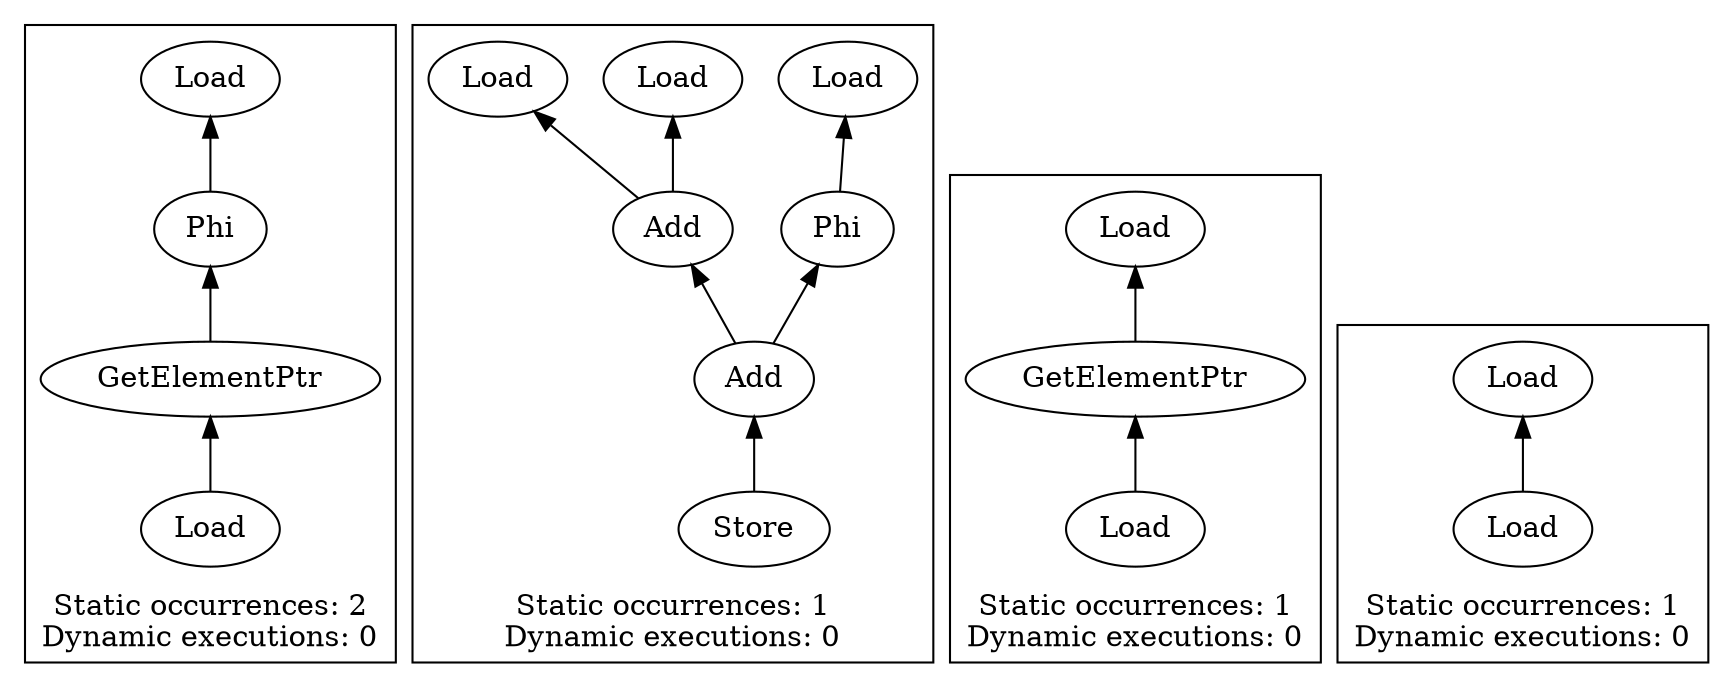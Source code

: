 strict digraph {
rankdir=BT
subgraph {
"0_6" [label="GetElementPtr"]
"0_5" [label="Phi"]
"0_6" -> "0_5"
"0_7" [label="Load"]
"0_7" -> "0_6"
"0_15" [label="Load"]
"0_5" -> "0_15"
cluster=true
label="Static occurrences: 2\nDynamic executions: 0"
}
subgraph {
"1_12" [label="Add"]
"1_11" [label="Add"]
"1_12" -> "1_11"
"1_8" [label="Load"]
"1_11" -> "1_8"
"1_10" [label="Load"]
"1_11" -> "1_10"
"1_4" [label="Phi"]
"1_12" -> "1_4"
"1_2" [label="Load"]
"1_4" -> "1_2"
"1_13" [label="Store"]
"1_13" -> "1_12"
cluster=true
label="Static occurrences: 1\nDynamic executions: 0"
}
subgraph {
"2_9" [label="GetElementPtr"]
"2_7" [label="Load"]
"2_9" -> "2_7"
"2_10" [label="Load"]
"2_10" -> "2_9"
cluster=true
label="Static occurrences: 1\nDynamic executions: 0"
}
subgraph {
"3_8" [label="Load"]
"3_7" [label="Load"]
"3_8" -> "3_7"
cluster=true
label="Static occurrences: 1\nDynamic executions: 0"
}
}
